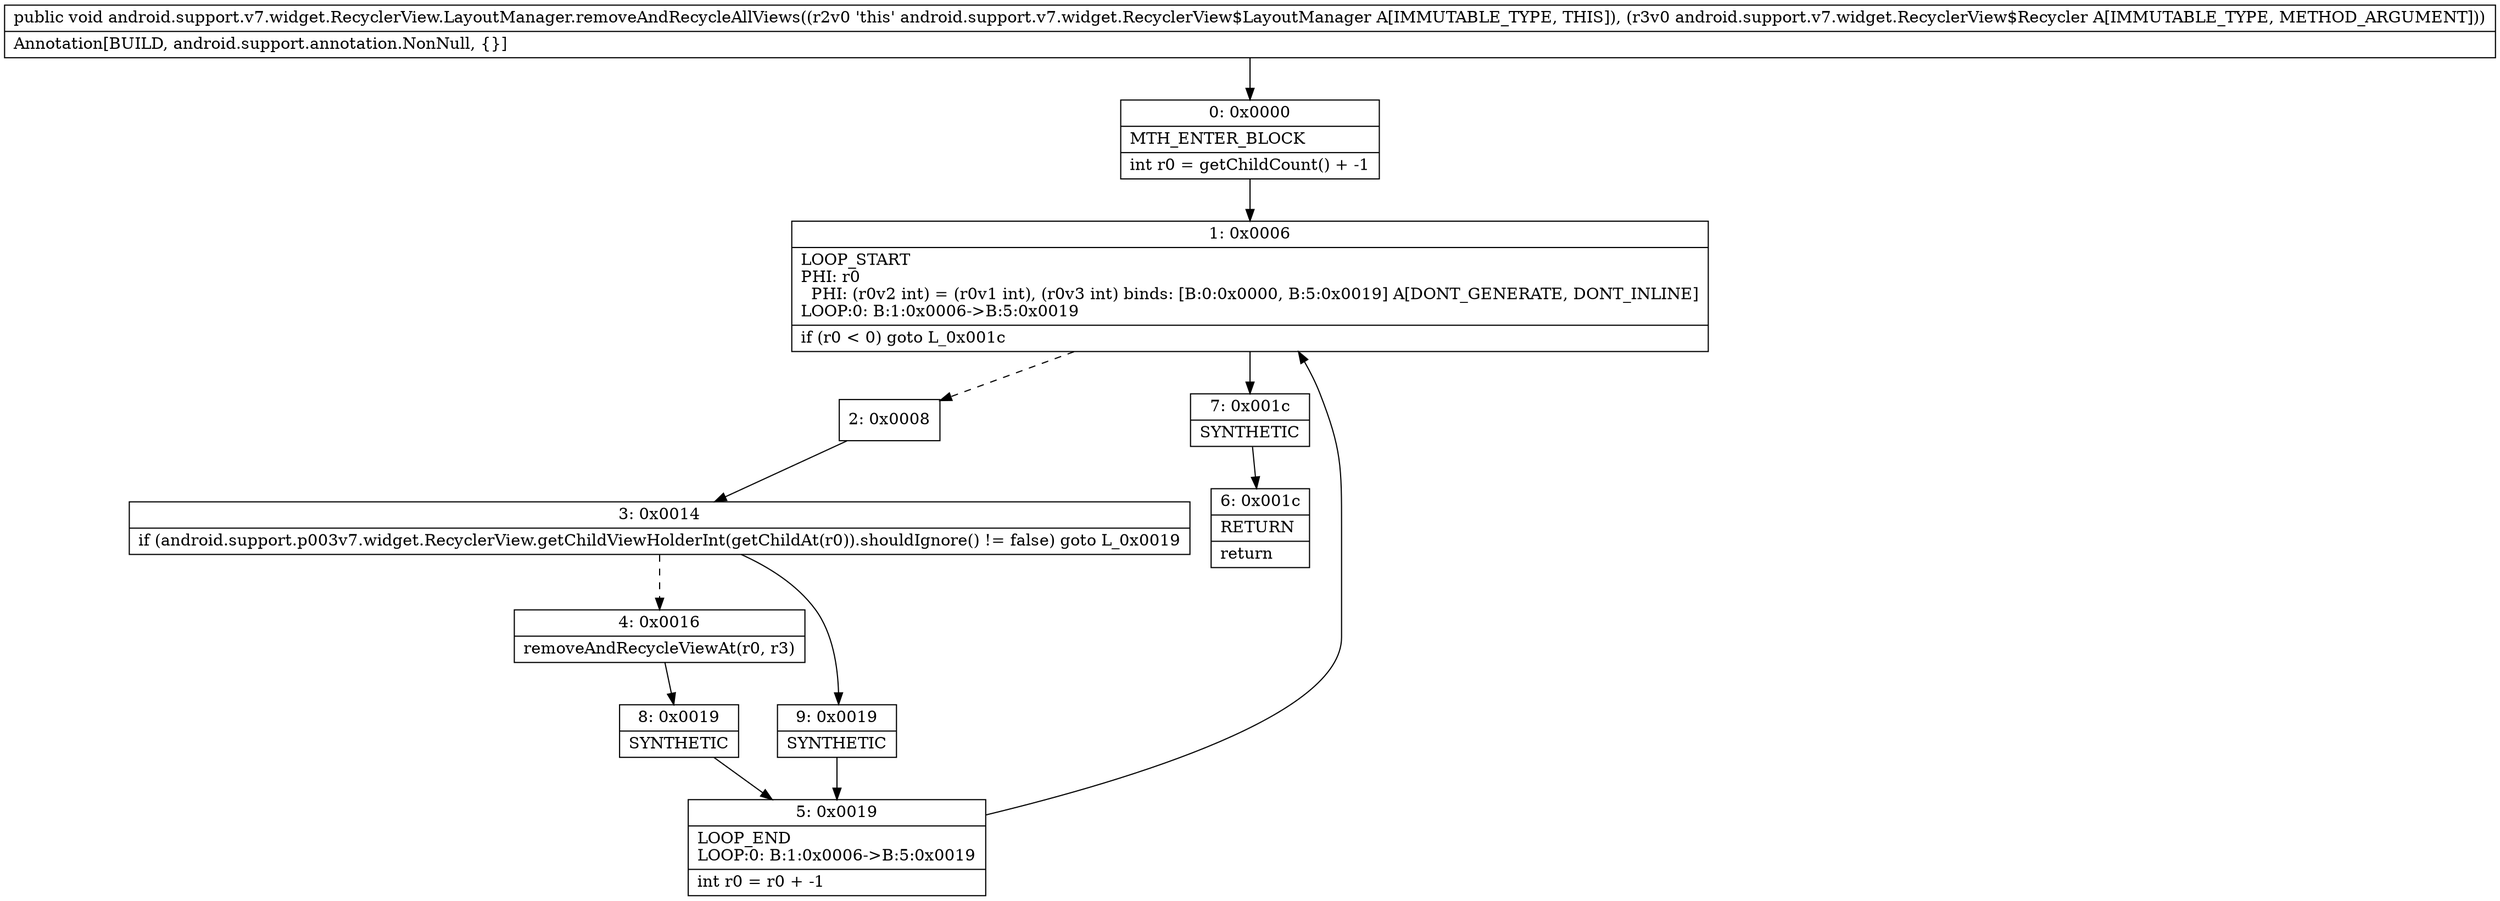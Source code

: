 digraph "CFG forandroid.support.v7.widget.RecyclerView.LayoutManager.removeAndRecycleAllViews(Landroid\/support\/v7\/widget\/RecyclerView$Recycler;)V" {
Node_0 [shape=record,label="{0\:\ 0x0000|MTH_ENTER_BLOCK\l|int r0 = getChildCount() + \-1\l}"];
Node_1 [shape=record,label="{1\:\ 0x0006|LOOP_START\lPHI: r0 \l  PHI: (r0v2 int) = (r0v1 int), (r0v3 int) binds: [B:0:0x0000, B:5:0x0019] A[DONT_GENERATE, DONT_INLINE]\lLOOP:0: B:1:0x0006\-\>B:5:0x0019\l|if (r0 \< 0) goto L_0x001c\l}"];
Node_2 [shape=record,label="{2\:\ 0x0008}"];
Node_3 [shape=record,label="{3\:\ 0x0014|if (android.support.p003v7.widget.RecyclerView.getChildViewHolderInt(getChildAt(r0)).shouldIgnore() != false) goto L_0x0019\l}"];
Node_4 [shape=record,label="{4\:\ 0x0016|removeAndRecycleViewAt(r0, r3)\l}"];
Node_5 [shape=record,label="{5\:\ 0x0019|LOOP_END\lLOOP:0: B:1:0x0006\-\>B:5:0x0019\l|int r0 = r0 + \-1\l}"];
Node_6 [shape=record,label="{6\:\ 0x001c|RETURN\l|return\l}"];
Node_7 [shape=record,label="{7\:\ 0x001c|SYNTHETIC\l}"];
Node_8 [shape=record,label="{8\:\ 0x0019|SYNTHETIC\l}"];
Node_9 [shape=record,label="{9\:\ 0x0019|SYNTHETIC\l}"];
MethodNode[shape=record,label="{public void android.support.v7.widget.RecyclerView.LayoutManager.removeAndRecycleAllViews((r2v0 'this' android.support.v7.widget.RecyclerView$LayoutManager A[IMMUTABLE_TYPE, THIS]), (r3v0 android.support.v7.widget.RecyclerView$Recycler A[IMMUTABLE_TYPE, METHOD_ARGUMENT]))  | Annotation[BUILD, android.support.annotation.NonNull, \{\}]\l}"];
MethodNode -> Node_0;
Node_0 -> Node_1;
Node_1 -> Node_2[style=dashed];
Node_1 -> Node_7;
Node_2 -> Node_3;
Node_3 -> Node_4[style=dashed];
Node_3 -> Node_9;
Node_4 -> Node_8;
Node_5 -> Node_1;
Node_7 -> Node_6;
Node_8 -> Node_5;
Node_9 -> Node_5;
}

